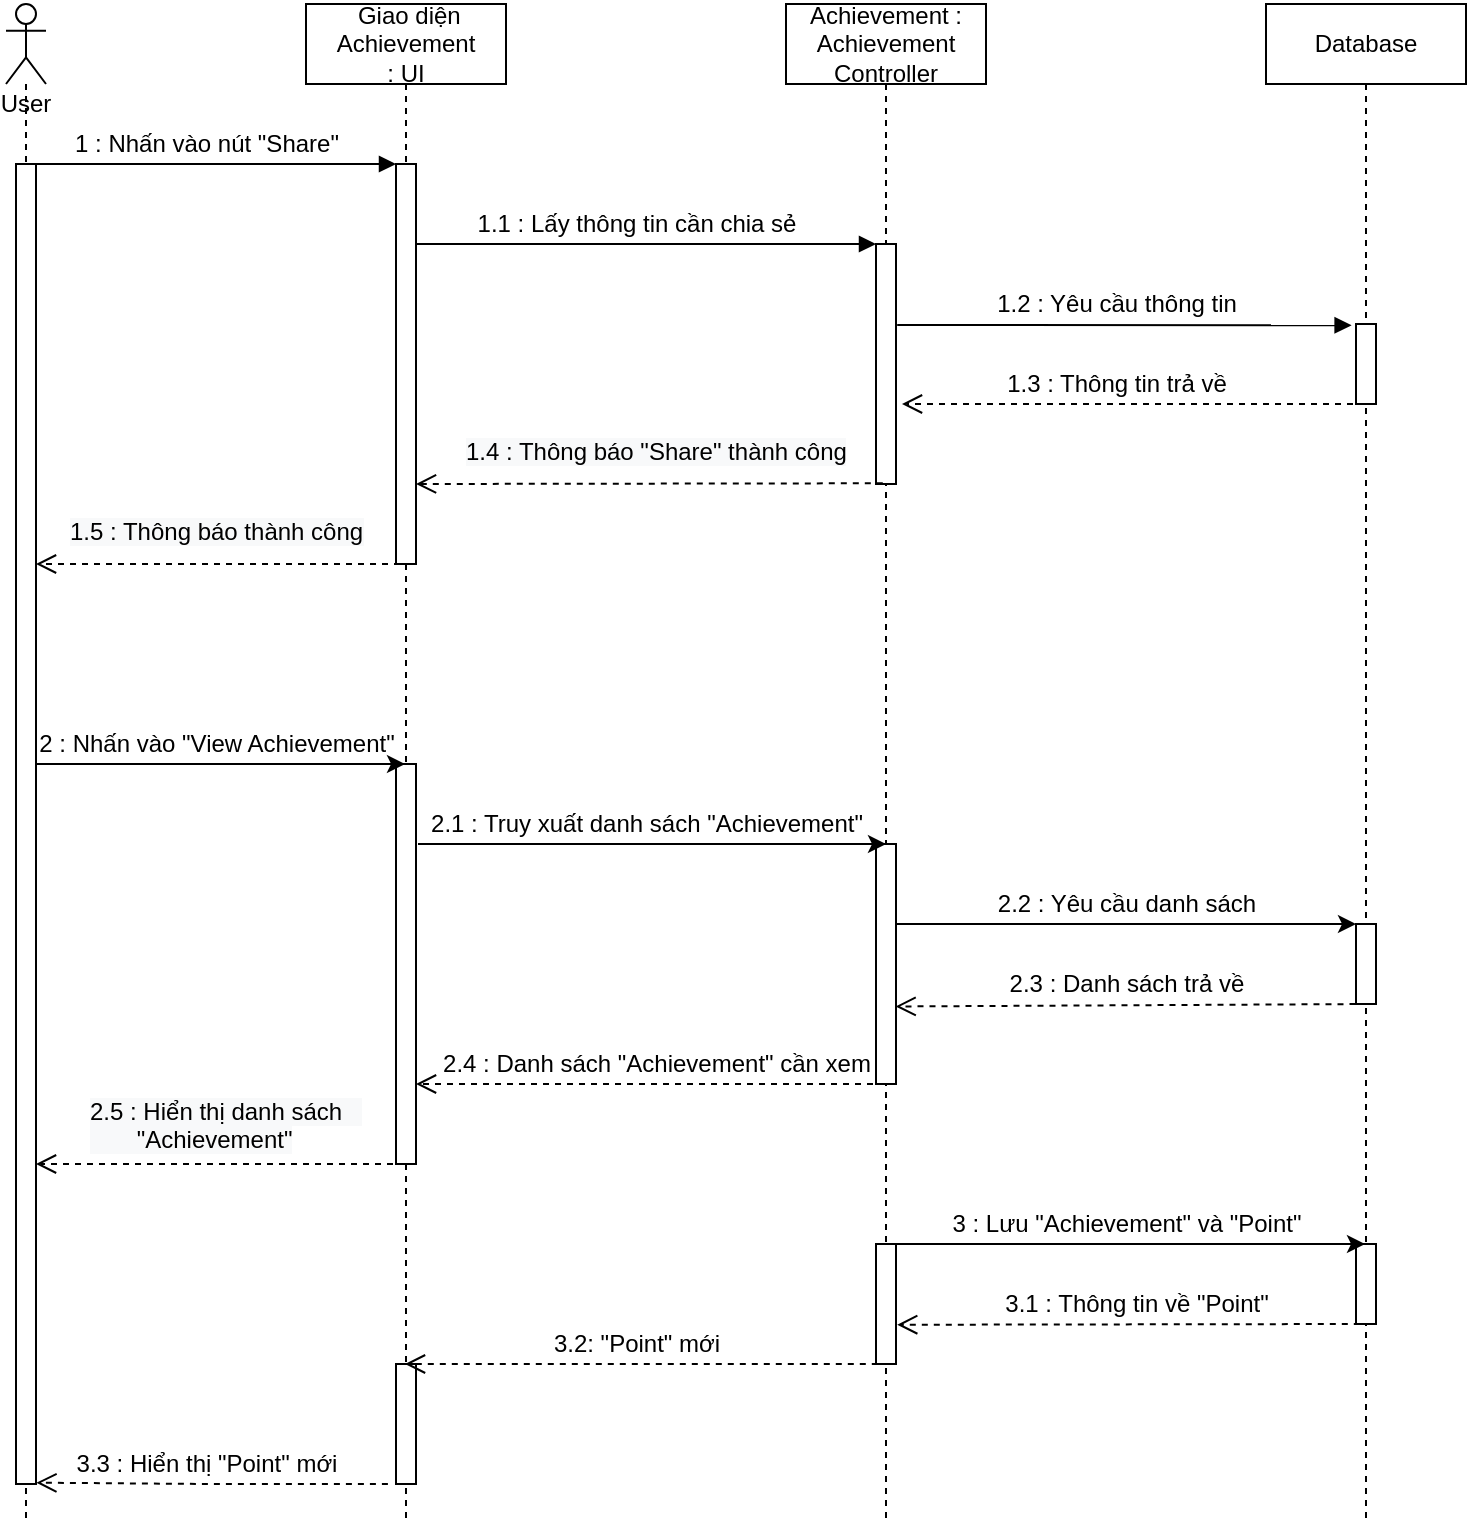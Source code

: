 <mxfile version="13.6.5">
    <diagram name="Page-1" id="52a04d89-c75d-2922-d76d-85b35f80e030">
        <mxGraphModel dx="990" dy="585" grid="1" gridSize="10" guides="1" tooltips="1" connect="1" arrows="1" fold="1" page="1" pageScale="1" pageWidth="1100" pageHeight="850" background="#ffffff" math="0" shadow="0">
            <root>
                <mxCell id="0"/>
                <mxCell id="1" parent="0"/>
                <mxCell id="110" value="&amp;nbsp;Giao diện Achievement&lt;br&gt;: UI" style="shape=umlLifeline;perimeter=lifelinePerimeter;whiteSpace=wrap;html=1;container=1;collapsible=0;recursiveResize=0;outlineConnect=0;" parent="1" vertex="1">
                    <mxGeometry x="240" y="80" width="100" height="760" as="geometry"/>
                </mxCell>
                <mxCell id="165" value="" style="html=1;points=[];perimeter=orthogonalPerimeter;" parent="110" vertex="1">
                    <mxGeometry x="45" y="80" width="10" height="200" as="geometry"/>
                </mxCell>
                <mxCell id="172" value="" style="html=1;points=[];perimeter=orthogonalPerimeter;" parent="110" vertex="1">
                    <mxGeometry x="45" y="380" width="10" height="200" as="geometry"/>
                </mxCell>
                <mxCell id="227" value="" style="html=1;points=[];perimeter=orthogonalPerimeter;" parent="110" vertex="1">
                    <mxGeometry x="45" y="680" width="10" height="60" as="geometry"/>
                </mxCell>
                <mxCell id="231" value="3.3 : Hiển thị &quot;Point&quot; mới" style="text;html=1;align=center;verticalAlign=middle;resizable=0;points=[];autosize=1;" parent="110" vertex="1">
                    <mxGeometry x="-125" y="720" width="150" height="20" as="geometry"/>
                </mxCell>
                <mxCell id="235" value="" style="html=1;verticalAlign=bottom;endArrow=open;dashed=1;endSize=8;entryX=1.02;entryY=0.999;entryDx=0;entryDy=0;entryPerimeter=0;" parent="110" target="162" edge="1">
                    <mxGeometry relative="1" as="geometry">
                        <mxPoint x="40.95" y="740" as="sourcePoint"/>
                        <mxPoint x="-130" y="740" as="targetPoint"/>
                        <Array as="points">
                            <mxPoint x="-48.55" y="740"/>
                        </Array>
                    </mxGeometry>
                </mxCell>
                <mxCell id="236" value="" style="html=1;verticalAlign=bottom;endArrow=open;dashed=1;endSize=8;" parent="110" edge="1">
                    <mxGeometry relative="1" as="geometry">
                        <mxPoint x="291.9" y="680" as="sourcePoint"/>
                        <mxPoint x="49.5" y="680" as="targetPoint"/>
                        <Array as="points">
                            <mxPoint x="202.4" y="680"/>
                            <mxPoint x="160" y="680"/>
                        </Array>
                    </mxGeometry>
                </mxCell>
                <mxCell id="112" value="Achievement : Achievement Controller" style="shape=umlLifeline;perimeter=lifelinePerimeter;whiteSpace=wrap;html=1;container=1;collapsible=0;recursiveResize=0;outlineConnect=0;" parent="1" vertex="1">
                    <mxGeometry x="480" y="80" width="100" height="760" as="geometry"/>
                </mxCell>
                <mxCell id="166" value="" style="html=1;points=[];perimeter=orthogonalPerimeter;" parent="112" vertex="1">
                    <mxGeometry x="45" y="120" width="10" height="120" as="geometry"/>
                </mxCell>
                <mxCell id="173" value="" style="html=1;points=[];perimeter=orthogonalPerimeter;" parent="112" vertex="1">
                    <mxGeometry x="45" y="420" width="10" height="120" as="geometry"/>
                </mxCell>
                <mxCell id="222" value="" style="html=1;points=[];perimeter=orthogonalPerimeter;" parent="112" vertex="1">
                    <mxGeometry x="45" y="620" width="10" height="60" as="geometry"/>
                </mxCell>
                <mxCell id="113" value="Database" style="shape=umlLifeline;perimeter=lifelinePerimeter;whiteSpace=wrap;html=1;container=1;collapsible=0;recursiveResize=0;outlineConnect=0;" parent="1" vertex="1">
                    <mxGeometry x="720" y="80" width="100" height="760" as="geometry"/>
                </mxCell>
                <mxCell id="167" value="" style="html=1;points=[];perimeter=orthogonalPerimeter;" parent="113" vertex="1">
                    <mxGeometry x="45" y="160" width="10" height="40" as="geometry"/>
                </mxCell>
                <mxCell id="174" value="" style="html=1;points=[];perimeter=orthogonalPerimeter;" parent="113" vertex="1">
                    <mxGeometry x="45" y="460" width="10" height="40" as="geometry"/>
                </mxCell>
                <mxCell id="233" value="" style="html=1;points=[];perimeter=orthogonalPerimeter;" parent="113" vertex="1">
                    <mxGeometry x="45" y="620" width="10" height="40" as="geometry"/>
                </mxCell>
                <mxCell id="139" style="edgeStyle=none;rounded=0;orthogonalLoop=1;jettySize=auto;html=1;" parent="1" edge="1">
                    <mxGeometry relative="1" as="geometry">
                        <mxPoint x="100" y="460" as="sourcePoint"/>
                        <mxPoint x="289.5" y="460" as="targetPoint"/>
                    </mxGeometry>
                </mxCell>
                <mxCell id="119" value="" style="html=1;verticalAlign=bottom;endArrow=block;" parent="1" edge="1">
                    <mxGeometry width="80" relative="1" as="geometry">
                        <mxPoint x="100" y="160" as="sourcePoint"/>
                        <mxPoint x="285" y="160" as="targetPoint"/>
                        <Array as="points">
                            <mxPoint x="250" y="160"/>
                        </Array>
                    </mxGeometry>
                </mxCell>
                <mxCell id="121" value="1 : Nhấn vào nút &quot;Share&quot;" style="text;html=1;align=center;verticalAlign=middle;resizable=0;points=[];autosize=1;" parent="1" vertex="1">
                    <mxGeometry x="115" y="140" width="150" height="20" as="geometry"/>
                </mxCell>
                <mxCell id="122" value="" style="html=1;verticalAlign=bottom;endArrow=block;" parent="1" edge="1">
                    <mxGeometry width="80" relative="1" as="geometry">
                        <mxPoint x="295" y="200" as="sourcePoint"/>
                        <mxPoint x="525" y="200" as="targetPoint"/>
                    </mxGeometry>
                </mxCell>
                <mxCell id="123" value="1.1 : Lấy thông tin cần chia sẻ" style="text;html=1;align=center;verticalAlign=middle;resizable=0;points=[];autosize=1;" parent="1" vertex="1">
                    <mxGeometry x="320" y="180" width="170" height="20" as="geometry"/>
                </mxCell>
                <mxCell id="124" value="" style="html=1;verticalAlign=bottom;endArrow=block;entryX=-0.22;entryY=0.171;entryDx=0;entryDy=0;entryPerimeter=0;exitX=1.06;exitY=0.337;exitDx=0;exitDy=0;exitPerimeter=0;" parent="1" source="166" edge="1">
                    <mxGeometry width="80" relative="1" as="geometry">
                        <mxPoint x="540" y="241" as="sourcePoint"/>
                        <mxPoint x="762.8" y="240.63" as="targetPoint"/>
                    </mxGeometry>
                </mxCell>
                <mxCell id="125" value="1.2 : Yêu cầu thông tin" style="text;html=1;align=center;verticalAlign=middle;resizable=0;points=[];autosize=1;" parent="1" vertex="1">
                    <mxGeometry x="575" y="220" width="140" height="20" as="geometry"/>
                </mxCell>
                <mxCell id="140" value="2 : Nhấn vào &quot;View Achievement&quot;" style="text;html=1;align=center;verticalAlign=middle;resizable=0;points=[];autosize=1;" parent="1" vertex="1">
                    <mxGeometry x="100" y="440" width="190" height="20" as="geometry"/>
                </mxCell>
                <mxCell id="142" style="edgeStyle=none;rounded=0;orthogonalLoop=1;jettySize=auto;html=1;entryX=0.5;entryY=0;entryDx=0;entryDy=0;entryPerimeter=0;" parent="1" target="173" edge="1">
                    <mxGeometry relative="1" as="geometry">
                        <mxPoint x="296" y="500" as="sourcePoint"/>
                        <mxPoint x="521" y="500" as="targetPoint"/>
                    </mxGeometry>
                </mxCell>
                <mxCell id="143" value="2.1 : Truy xuất danh sách &quot;Achievement&quot;" style="text;html=1;align=center;verticalAlign=middle;resizable=0;points=[];autosize=1;" parent="1" vertex="1">
                    <mxGeometry x="295" y="480" width="230" height="20" as="geometry"/>
                </mxCell>
                <mxCell id="147" style="edgeStyle=none;rounded=0;orthogonalLoop=1;jettySize=auto;html=1;entryX=-0.22;entryY=0.611;entryDx=0;entryDy=0;entryPerimeter=0;" parent="1" source="173" edge="1">
                    <mxGeometry relative="1" as="geometry">
                        <mxPoint x="537.8" y="540" as="sourcePoint"/>
                        <mxPoint x="765" y="540" as="targetPoint"/>
                    </mxGeometry>
                </mxCell>
                <mxCell id="148" value="2.2 : Yêu cầu danh sách" style="text;html=1;align=center;verticalAlign=middle;resizable=0;points=[];autosize=1;" parent="1" vertex="1">
                    <mxGeometry x="575" y="520" width="150" height="20" as="geometry"/>
                </mxCell>
                <mxCell id="164" value="User" style="shape=umlLifeline;participant=umlActor;perimeter=lifelinePerimeter;whiteSpace=wrap;html=1;container=1;collapsible=0;recursiveResize=0;verticalAlign=top;spacingTop=36;outlineConnect=0;" parent="1" vertex="1">
                    <mxGeometry x="90" y="80" width="20" height="760" as="geometry"/>
                </mxCell>
                <mxCell id="162" value="" style="html=1;points=[];perimeter=orthogonalPerimeter;" parent="164" vertex="1">
                    <mxGeometry x="5" y="80" width="10" height="660" as="geometry"/>
                </mxCell>
                <mxCell id="195" value="" style="html=1;verticalAlign=bottom;endArrow=open;dashed=1;endSize=8;exitX=0.34;exitY=0.997;exitDx=0;exitDy=0;exitPerimeter=0;" parent="1" source="166" edge="1">
                    <mxGeometry relative="1" as="geometry">
                        <mxPoint x="477" y="320" as="sourcePoint"/>
                        <mxPoint x="295" y="320" as="targetPoint"/>
                        <Array as="points"/>
                    </mxGeometry>
                </mxCell>
                <mxCell id="205" value="" style="html=1;verticalAlign=bottom;endArrow=open;dashed=1;endSize=8;" parent="1" source="112" target="172" edge="1">
                    <mxGeometry relative="1" as="geometry">
                        <mxPoint x="480" y="620" as="sourcePoint"/>
                        <mxPoint x="298" y="620" as="targetPoint"/>
                        <Array as="points">
                            <mxPoint x="380" y="620"/>
                        </Array>
                    </mxGeometry>
                </mxCell>
                <mxCell id="209" value="" style="html=1;verticalAlign=bottom;endArrow=open;dashed=1;endSize=8;" parent="1" source="113" edge="1">
                    <mxGeometry relative="1" as="geometry">
                        <mxPoint x="720" y="280" as="sourcePoint"/>
                        <mxPoint x="538" y="280" as="targetPoint"/>
                        <Array as="points"/>
                    </mxGeometry>
                </mxCell>
                <mxCell id="210" value="1.3 : Thông tin trả về" style="text;html=1;align=center;verticalAlign=middle;resizable=0;points=[];autosize=1;" parent="1" vertex="1">
                    <mxGeometry x="580" y="260" width="130" height="20" as="geometry"/>
                </mxCell>
                <mxCell id="211" value="&lt;span style=&quot;color: rgb(0 , 0 , 0) ; font-family: &amp;#34;helvetica&amp;#34; ; font-size: 12px ; font-style: normal ; font-weight: 400 ; letter-spacing: normal ; text-align: center ; text-indent: 0px ; text-transform: none ; word-spacing: 0px ; background-color: rgb(248 , 249 , 250) ; display: inline ; float: none&quot;&gt;1.4 : Thông báo &quot;Share&quot; thành công&lt;/span&gt;" style="text;whiteSpace=wrap;html=1;" parent="1" vertex="1">
                    <mxGeometry x="317.5" y="290" width="195" height="30" as="geometry"/>
                </mxCell>
                <mxCell id="212" value="" style="html=1;verticalAlign=bottom;endArrow=open;dashed=1;endSize=8;" parent="1" edge="1">
                    <mxGeometry relative="1" as="geometry">
                        <mxPoint x="287" y="360" as="sourcePoint"/>
                        <mxPoint x="105" y="360" as="targetPoint"/>
                        <Array as="points"/>
                    </mxGeometry>
                </mxCell>
                <mxCell id="213" value="&lt;span style=&quot;color: rgb(0 , 0 , 0) ; font-family: &amp;#34;helvetica&amp;#34; ; font-size: 12px ; font-style: normal ; font-weight: 400 ; letter-spacing: normal ; text-align: center ; text-indent: 0px ; text-transform: none ; word-spacing: 0px ; background-color: rgb(248 , 249 , 250) ; display: inline ; float: none&quot;&gt;1.5 : Thông báo thành công&lt;/span&gt;" style="text;whiteSpace=wrap;html=1;" parent="1" vertex="1">
                    <mxGeometry x="120" y="330" width="150" height="30" as="geometry"/>
                </mxCell>
                <mxCell id="216" value="" style="html=1;verticalAlign=bottom;endArrow=open;dashed=1;endSize=8;entryX=0.98;entryY=0.677;entryDx=0;entryDy=0;entryPerimeter=0;" parent="1" target="173" edge="1">
                    <mxGeometry relative="1" as="geometry">
                        <mxPoint x="770.75" y="580" as="sourcePoint"/>
                        <mxPoint x="539.25" y="580" as="targetPoint"/>
                        <Array as="points"/>
                    </mxGeometry>
                </mxCell>
                <mxCell id="217" value="2.3 : Danh sách trả về" style="text;html=1;align=center;verticalAlign=middle;resizable=0;points=[];autosize=1;" parent="1" vertex="1">
                    <mxGeometry x="585" y="560" width="130" height="20" as="geometry"/>
                </mxCell>
                <mxCell id="218" value="&lt;span style=&quot;font-family: &amp;#34;helvetica&amp;#34;&quot;&gt;2.4 : Danh sách &quot;Achievement&quot; cần xem&lt;/span&gt;" style="text;html=1;align=center;verticalAlign=middle;resizable=0;points=[];autosize=1;" parent="1" vertex="1">
                    <mxGeometry x="300" y="600" width="230" height="20" as="geometry"/>
                </mxCell>
                <mxCell id="219" value="&lt;span style=&quot;color: rgb(0 , 0 , 0) ; font-family: &amp;#34;helvetica&amp;#34; ; font-size: 12px ; font-style: normal ; font-weight: 400 ; letter-spacing: normal ; text-align: center ; text-indent: 0px ; text-transform: none ; word-spacing: 0px ; background-color: rgb(248 , 249 , 250) ; display: inline ; float: none&quot;&gt;2.5 : Hiển thị danh sách&amp;nbsp; &amp;nbsp; &amp;nbsp; &amp;nbsp; &amp;nbsp; &amp;nbsp;&quot;Achievement&quot;&lt;/span&gt;" style="text;whiteSpace=wrap;html=1;" parent="1" vertex="1">
                    <mxGeometry x="130" y="620" width="140" height="30" as="geometry"/>
                </mxCell>
                <mxCell id="220" value="" style="html=1;verticalAlign=bottom;endArrow=open;dashed=1;endSize=8;" parent="1" source="110" target="162" edge="1">
                    <mxGeometry relative="1" as="geometry">
                        <mxPoint x="290" y="661" as="sourcePoint"/>
                        <mxPoint x="110" y="660" as="targetPoint"/>
                        <Array as="points">
                            <mxPoint x="200" y="660"/>
                        </Array>
                    </mxGeometry>
                </mxCell>
                <mxCell id="225" style="edgeStyle=none;rounded=0;orthogonalLoop=1;jettySize=auto;html=1;" parent="1" source="222" target="113" edge="1">
                    <mxGeometry relative="1" as="geometry">
                        <Array as="points">
                            <mxPoint x="680" y="700"/>
                        </Array>
                    </mxGeometry>
                </mxCell>
                <mxCell id="226" value="3 : Lưu &quot;Achievement&quot; và &quot;Point&quot;" style="text;html=1;align=center;verticalAlign=middle;resizable=0;points=[];autosize=1;" parent="1" vertex="1">
                    <mxGeometry x="555" y="680" width="190" height="20" as="geometry"/>
                </mxCell>
                <mxCell id="229" value="3.2: &quot;Point&quot; mới" style="text;html=1;align=center;verticalAlign=middle;resizable=0;points=[];autosize=1;" parent="1" vertex="1">
                    <mxGeometry x="355" y="740" width="100" height="20" as="geometry"/>
                </mxCell>
                <mxCell id="237" value="" style="html=1;verticalAlign=bottom;endArrow=open;dashed=1;endSize=8;entryX=1.06;entryY=0.673;entryDx=0;entryDy=0;entryPerimeter=0;" parent="1" target="222" edge="1">
                    <mxGeometry relative="1" as="geometry">
                        <mxPoint x="766.9" y="740" as="sourcePoint"/>
                        <mxPoint x="540" y="740" as="targetPoint"/>
                        <Array as="points"/>
                    </mxGeometry>
                </mxCell>
                <mxCell id="238" value="&lt;span style=&quot;font-family: &amp;#34;helvetica&amp;#34; ; text-align: left&quot;&gt;3.1 : Thông tin về &quot;Point&quot;&lt;/span&gt;" style="text;html=1;align=center;verticalAlign=middle;resizable=0;points=[];autosize=1;" parent="1" vertex="1">
                    <mxGeometry x="580" y="720" width="150" height="20" as="geometry"/>
                </mxCell>
            </root>
        </mxGraphModel>
    </diagram>
</mxfile>